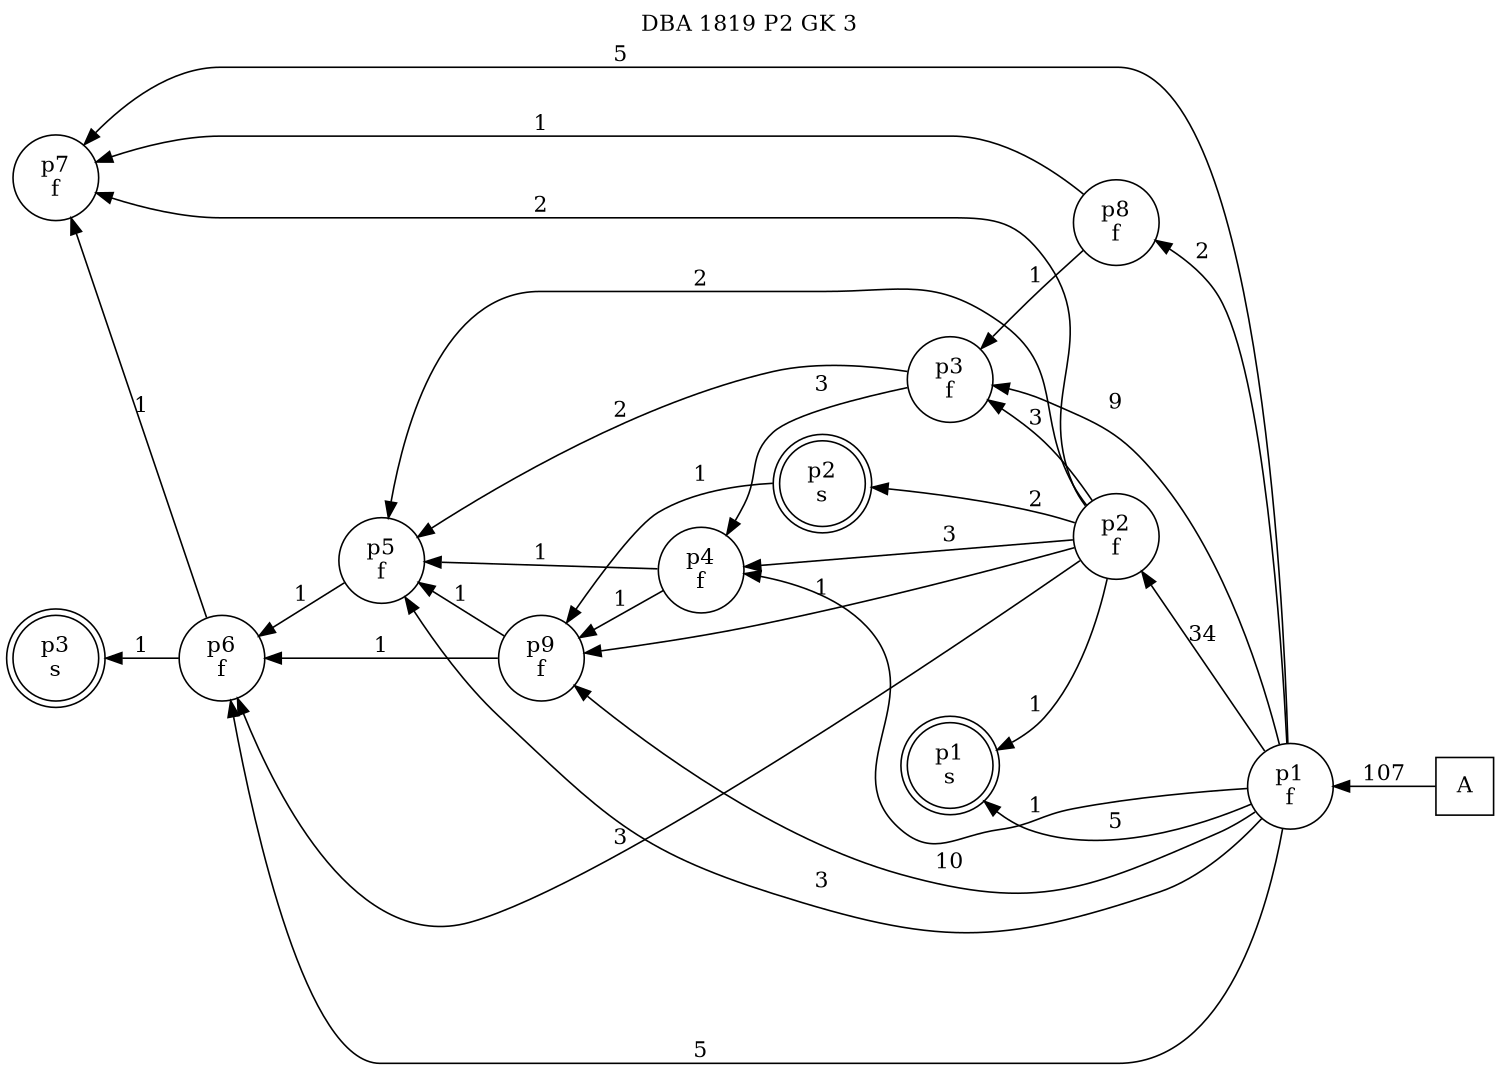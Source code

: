 digraph DBA_1819_P2_GK_3_GOOD {
labelloc="tl"
label= " DBA 1819 P2 GK 3 "
rankdir="RL";
graph [ size=" 10 , 10 !"]

"A" [shape="square" label="A"]
"p1_f" [shape="circle" label="p1
f"]
"p2_f" [shape="circle" label="p2
f"]
"p9_f" [shape="circle" label="p9
f"]
"p3_f" [shape="circle" label="p3
f"]
"p4_f" [shape="circle" label="p4
f"]
"p8_f" [shape="circle" label="p8
f"]
"p7_f" [shape="circle" label="p7
f"]
"p5_f" [shape="circle" label="p5
f"]
"p6_f" [shape="circle" label="p6
f"]
"p1_s" [shape="doublecircle" label="p1
s"]
"p2_s" [shape="doublecircle" label="p2
s"]
"p3_s" [shape="doublecircle" label="p3
s"]
"A" -> "p1_f" [ label=107]
"p1_f" -> "p2_f" [ label=34]
"p1_f" -> "p9_f" [ label=10]
"p1_f" -> "p3_f" [ label=9]
"p1_f" -> "p4_f" [ label=1]
"p1_f" -> "p8_f" [ label=2]
"p1_f" -> "p7_f" [ label=5]
"p1_f" -> "p5_f" [ label=3]
"p1_f" -> "p6_f" [ label=5]
"p1_f" -> "p1_s" [ label=5]
"p2_f" -> "p9_f" [ label=1]
"p2_f" -> "p3_f" [ label=3]
"p2_f" -> "p4_f" [ label=3]
"p2_f" -> "p7_f" [ label=2]
"p2_f" -> "p5_f" [ label=2]
"p2_f" -> "p6_f" [ label=3]
"p2_f" -> "p1_s" [ label=1]
"p2_f" -> "p2_s" [ label=2]
"p9_f" -> "p5_f" [ label=1]
"p9_f" -> "p6_f" [ label=1]
"p3_f" -> "p4_f" [ label=3]
"p3_f" -> "p5_f" [ label=2]
"p4_f" -> "p9_f" [ label=1]
"p4_f" -> "p5_f" [ label=1]
"p8_f" -> "p3_f" [ label=1]
"p8_f" -> "p7_f" [ label=1]
"p5_f" -> "p6_f" [ label=1]
"p6_f" -> "p7_f" [ label=1]
"p6_f" -> "p3_s" [ label=1]
"p2_s" -> "p9_f" [ label=1]
}
